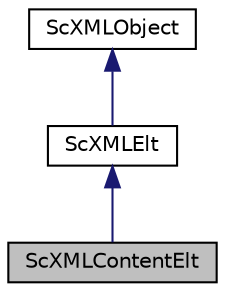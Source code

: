digraph "ScXMLContentElt"
{
 // LATEX_PDF_SIZE
  edge [fontname="Helvetica",fontsize="10",labelfontname="Helvetica",labelfontsize="10"];
  node [fontname="Helvetica",fontsize="10",shape=record];
  Node1 [label="ScXMLContentElt",height=0.2,width=0.4,color="black", fillcolor="grey75", style="filled", fontcolor="black",tooltip="implements the <content> SCXML element."];
  Node2 -> Node1 [dir="back",color="midnightblue",fontsize="10",style="solid",fontname="Helvetica"];
  Node2 [label="ScXMLElt",height=0.2,width=0.4,color="black", fillcolor="white", style="filled",URL="$classScXMLElt.html",tooltip="base class for all SCXML elements."];
  Node3 -> Node2 [dir="back",color="midnightblue",fontsize="10",style="solid",fontname="Helvetica"];
  Node3 [label="ScXMLObject",height=0.2,width=0.4,color="black", fillcolor="white", style="filled",URL="$classScXMLObject.html",tooltip="Base class for all SCXML objects."];
}
